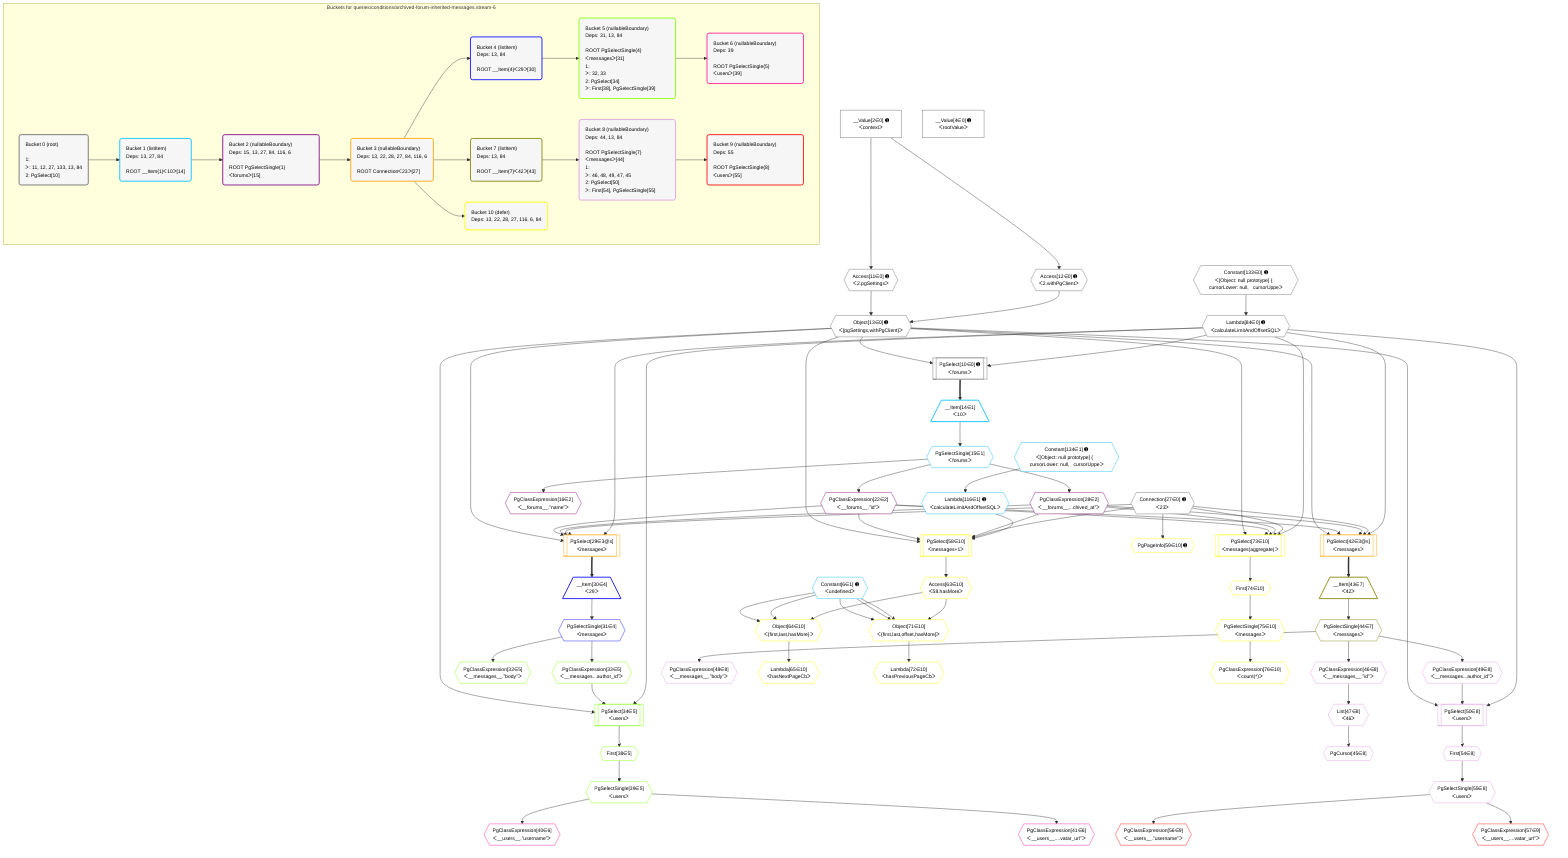 %%{init: {'themeVariables': { 'fontSize': '12px'}}}%%
graph TD
    classDef path fill:#eee,stroke:#000,color:#000
    classDef plan fill:#fff,stroke-width:1px,color:#000
    classDef itemplan fill:#fff,stroke-width:2px,color:#000
    classDef unbatchedplan fill:#dff,stroke-width:1px,color:#000
    classDef sideeffectplan fill:#fcc,stroke-width:2px,color:#000
    classDef bucket fill:#f6f6f6,color:#000,stroke-width:2px,text-align:left


    %% plan dependencies
    PgSelect10[["PgSelect[10∈0] ➊<br />ᐸforumsᐳ"]]:::plan
    Object13{{"Object[13∈0] ➊<br />ᐸ{pgSettings,withPgClient}ᐳ"}}:::plan
    Lambda84{{"Lambda[84∈0] ➊<br />ᐸcalculateLimitAndOffsetSQLᐳ"}}:::plan
    Object13 & Lambda84 --> PgSelect10
    Access11{{"Access[11∈0] ➊<br />ᐸ2.pgSettingsᐳ"}}:::plan
    Access12{{"Access[12∈0] ➊<br />ᐸ2.withPgClientᐳ"}}:::plan
    Access11 & Access12 --> Object13
    __Value2["__Value[2∈0] ➊<br />ᐸcontextᐳ"]:::plan
    __Value2 --> Access11
    __Value2 --> Access12
    Constant133{{"Constant[133∈0] ➊<br />ᐸ[Object: null prototype] {   cursorLower: null,   cursorUppeᐳ"}}:::plan
    Constant133 --> Lambda84
    __Value4["__Value[4∈0] ➊<br />ᐸrootValueᐳ"]:::plan
    Connection27{{"Connection[27∈0] ➊<br />ᐸ23ᐳ"}}:::plan
    __Item14[/"__Item[14∈1]<br />ᐸ10ᐳ"\]:::itemplan
    PgSelect10 ==> __Item14
    PgSelectSingle15{{"PgSelectSingle[15∈1]<br />ᐸforumsᐳ"}}:::plan
    __Item14 --> PgSelectSingle15
    Lambda116{{"Lambda[116∈1] ➊<br />ᐸcalculateLimitAndOffsetSQLᐳ"}}:::plan
    Constant134{{"Constant[134∈1] ➊<br />ᐸ[Object: null prototype] {   cursorLower: null,   cursorUppeᐳ"}}:::plan
    Constant134 --> Lambda116
    Constant6{{"Constant[6∈1] ➊<br />ᐸundefinedᐳ"}}:::plan
    PgClassExpression16{{"PgClassExpression[16∈2]<br />ᐸ__forums__.”name”ᐳ"}}:::plan
    PgSelectSingle15 --> PgClassExpression16
    PgClassExpression22{{"PgClassExpression[22∈2]<br />ᐸ__forums__.”id”ᐳ"}}:::plan
    PgSelectSingle15 --> PgClassExpression22
    PgClassExpression28{{"PgClassExpression[28∈2]<br />ᐸ__forums__...chived_at”ᐳ"}}:::plan
    PgSelectSingle15 --> PgClassExpression28
    PgSelect29[["PgSelect[29∈3@s]<br />ᐸmessagesᐳ"]]:::plan
    Object13 & PgClassExpression22 & PgClassExpression28 & Connection27 & Lambda84 --> PgSelect29
    PgSelect42[["PgSelect[42∈3@s]<br />ᐸmessagesᐳ"]]:::plan
    Object13 & PgClassExpression22 & PgClassExpression28 & Connection27 & Lambda84 --> PgSelect42
    __Item30[/"__Item[30∈4]<br />ᐸ29ᐳ"\]:::itemplan
    PgSelect29 ==> __Item30
    PgSelectSingle31{{"PgSelectSingle[31∈4]<br />ᐸmessagesᐳ"}}:::plan
    __Item30 --> PgSelectSingle31
    PgSelect34[["PgSelect[34∈5]<br />ᐸusersᐳ"]]:::plan
    PgClassExpression33{{"PgClassExpression[33∈5]<br />ᐸ__messages...author_id”ᐳ"}}:::plan
    Object13 & PgClassExpression33 & Lambda84 --> PgSelect34
    PgClassExpression32{{"PgClassExpression[32∈5]<br />ᐸ__messages__.”body”ᐳ"}}:::plan
    PgSelectSingle31 --> PgClassExpression32
    PgSelectSingle31 --> PgClassExpression33
    First38{{"First[38∈5]"}}:::plan
    PgSelect34 --> First38
    PgSelectSingle39{{"PgSelectSingle[39∈5]<br />ᐸusersᐳ"}}:::plan
    First38 --> PgSelectSingle39
    PgClassExpression40{{"PgClassExpression[40∈6]<br />ᐸ__users__.”username”ᐳ"}}:::plan
    PgSelectSingle39 --> PgClassExpression40
    PgClassExpression41{{"PgClassExpression[41∈6]<br />ᐸ__users__....vatar_url”ᐳ"}}:::plan
    PgSelectSingle39 --> PgClassExpression41
    __Item43[/"__Item[43∈7]<br />ᐸ42ᐳ"\]:::itemplan
    PgSelect42 ==> __Item43
    PgSelectSingle44{{"PgSelectSingle[44∈7]<br />ᐸmessagesᐳ"}}:::plan
    __Item43 --> PgSelectSingle44
    PgSelect50[["PgSelect[50∈8]<br />ᐸusersᐳ"]]:::plan
    PgClassExpression49{{"PgClassExpression[49∈8]<br />ᐸ__messages...author_id”ᐳ"}}:::plan
    Object13 & PgClassExpression49 & Lambda84 --> PgSelect50
    PgCursor45{{"PgCursor[45∈8]"}}:::plan
    List47{{"List[47∈8]<br />ᐸ46ᐳ"}}:::plan
    List47 --> PgCursor45
    PgClassExpression46{{"PgClassExpression[46∈8]<br />ᐸ__messages__.”id”ᐳ"}}:::plan
    PgSelectSingle44 --> PgClassExpression46
    PgClassExpression46 --> List47
    PgClassExpression48{{"PgClassExpression[48∈8]<br />ᐸ__messages__.”body”ᐳ"}}:::plan
    PgSelectSingle44 --> PgClassExpression48
    PgSelectSingle44 --> PgClassExpression49
    First54{{"First[54∈8]"}}:::plan
    PgSelect50 --> First54
    PgSelectSingle55{{"PgSelectSingle[55∈8]<br />ᐸusersᐳ"}}:::plan
    First54 --> PgSelectSingle55
    PgClassExpression56{{"PgClassExpression[56∈9]<br />ᐸ__users__.”username”ᐳ"}}:::plan
    PgSelectSingle55 --> PgClassExpression56
    PgClassExpression57{{"PgClassExpression[57∈9]<br />ᐸ__users__....vatar_url”ᐳ"}}:::plan
    PgSelectSingle55 --> PgClassExpression57
    PgSelect58[["PgSelect[58∈10]<br />ᐸmessages+1ᐳ"]]:::plan
    Object13 & PgClassExpression22 & PgClassExpression28 & Connection27 & Lambda116 --> PgSelect58
    PgSelect73[["PgSelect[73∈10]<br />ᐸmessages(aggregate)ᐳ"]]:::plan
    Object13 & PgClassExpression22 & PgClassExpression28 & Connection27 & Lambda84 --> PgSelect73
    Object71{{"Object[71∈10]<br />ᐸ{first,last,offset,hasMore}ᐳ"}}:::plan
    Access63{{"Access[63∈10]<br />ᐸ58.hasMoreᐳ"}}:::plan
    Constant6 & Constant6 & Constant6 & Access63 --> Object71
    Object64{{"Object[64∈10]<br />ᐸ{first,last,hasMore}ᐳ"}}:::plan
    Constant6 & Constant6 & Access63 --> Object64
    PgPageInfo59{{"PgPageInfo[59∈10] ➊"}}:::plan
    Connection27 --> PgPageInfo59
    PgSelect58 --> Access63
    Lambda65{{"Lambda[65∈10]<br />ᐸhasNextPageCbᐳ"}}:::plan
    Object64 --> Lambda65
    Lambda72{{"Lambda[72∈10]<br />ᐸhasPreviousPageCbᐳ"}}:::plan
    Object71 --> Lambda72
    First74{{"First[74∈10]"}}:::plan
    PgSelect73 --> First74
    PgSelectSingle75{{"PgSelectSingle[75∈10]<br />ᐸmessagesᐳ"}}:::plan
    First74 --> PgSelectSingle75
    PgClassExpression76{{"PgClassExpression[76∈10]<br />ᐸcount(*)ᐳ"}}:::plan
    PgSelectSingle75 --> PgClassExpression76

    %% define steps

    subgraph "Buckets for queries/conditions/archived-forum-inherited-messages.stream-6"
    Bucket0("Bucket 0 (root)<br /><br />1: <br />ᐳ: 11, 12, 27, 133, 13, 84<br />2: PgSelect[10]"):::bucket
    classDef bucket0 stroke:#696969
    class Bucket0,__Value2,__Value4,PgSelect10,Access11,Access12,Object13,Connection27,Lambda84,Constant133 bucket0
    Bucket1("Bucket 1 (listItem)<br />Deps: 13, 27, 84<br /><br />ROOT __Item{1}ᐸ10ᐳ[14]"):::bucket
    classDef bucket1 stroke:#00bfff
    class Bucket1,Constant6,__Item14,PgSelectSingle15,Lambda116,Constant134 bucket1
    Bucket2("Bucket 2 (nullableBoundary)<br />Deps: 15, 13, 27, 84, 116, 6<br /><br />ROOT PgSelectSingle{1}ᐸforumsᐳ[15]"):::bucket
    classDef bucket2 stroke:#7f007f
    class Bucket2,PgClassExpression16,PgClassExpression22,PgClassExpression28 bucket2
    Bucket3("Bucket 3 (nullableBoundary)<br />Deps: 13, 22, 28, 27, 84, 116, 6<br /><br />ROOT Connectionᐸ23ᐳ[27]"):::bucket
    classDef bucket3 stroke:#ffa500
    class Bucket3,PgSelect29,PgSelect42 bucket3
    Bucket4("Bucket 4 (listItem)<br />Deps: 13, 84<br /><br />ROOT __Item{4}ᐸ29ᐳ[30]"):::bucket
    classDef bucket4 stroke:#0000ff
    class Bucket4,__Item30,PgSelectSingle31 bucket4
    Bucket5("Bucket 5 (nullableBoundary)<br />Deps: 31, 13, 84<br /><br />ROOT PgSelectSingle{4}ᐸmessagesᐳ[31]<br />1: <br />ᐳ: 32, 33<br />2: PgSelect[34]<br />ᐳ: First[38], PgSelectSingle[39]"):::bucket
    classDef bucket5 stroke:#7fff00
    class Bucket5,PgClassExpression32,PgClassExpression33,PgSelect34,First38,PgSelectSingle39 bucket5
    Bucket6("Bucket 6 (nullableBoundary)<br />Deps: 39<br /><br />ROOT PgSelectSingle{5}ᐸusersᐳ[39]"):::bucket
    classDef bucket6 stroke:#ff1493
    class Bucket6,PgClassExpression40,PgClassExpression41 bucket6
    Bucket7("Bucket 7 (listItem)<br />Deps: 13, 84<br /><br />ROOT __Item{7}ᐸ42ᐳ[43]"):::bucket
    classDef bucket7 stroke:#808000
    class Bucket7,__Item43,PgSelectSingle44 bucket7
    Bucket8("Bucket 8 (nullableBoundary)<br />Deps: 44, 13, 84<br /><br />ROOT PgSelectSingle{7}ᐸmessagesᐳ[44]<br />1: <br />ᐳ: 46, 48, 49, 47, 45<br />2: PgSelect[50]<br />ᐳ: First[54], PgSelectSingle[55]"):::bucket
    classDef bucket8 stroke:#dda0dd
    class Bucket8,PgCursor45,PgClassExpression46,List47,PgClassExpression48,PgClassExpression49,PgSelect50,First54,PgSelectSingle55 bucket8
    Bucket9("Bucket 9 (nullableBoundary)<br />Deps: 55<br /><br />ROOT PgSelectSingle{8}ᐸusersᐳ[55]"):::bucket
    classDef bucket9 stroke:#ff0000
    class Bucket9,PgClassExpression56,PgClassExpression57 bucket9
    Bucket10("Bucket 10 (defer)<br />Deps: 13, 22, 28, 27, 116, 6, 84"):::bucket
    classDef bucket10 stroke:#ffff00
    class Bucket10,PgSelect58,PgPageInfo59,Access63,Object64,Lambda65,Object71,Lambda72,PgSelect73,First74,PgSelectSingle75,PgClassExpression76 bucket10
    Bucket0 --> Bucket1
    Bucket1 --> Bucket2
    Bucket2 --> Bucket3
    Bucket3 --> Bucket4 & Bucket7 & Bucket10
    Bucket4 --> Bucket5
    Bucket5 --> Bucket6
    Bucket7 --> Bucket8
    Bucket8 --> Bucket9
    end